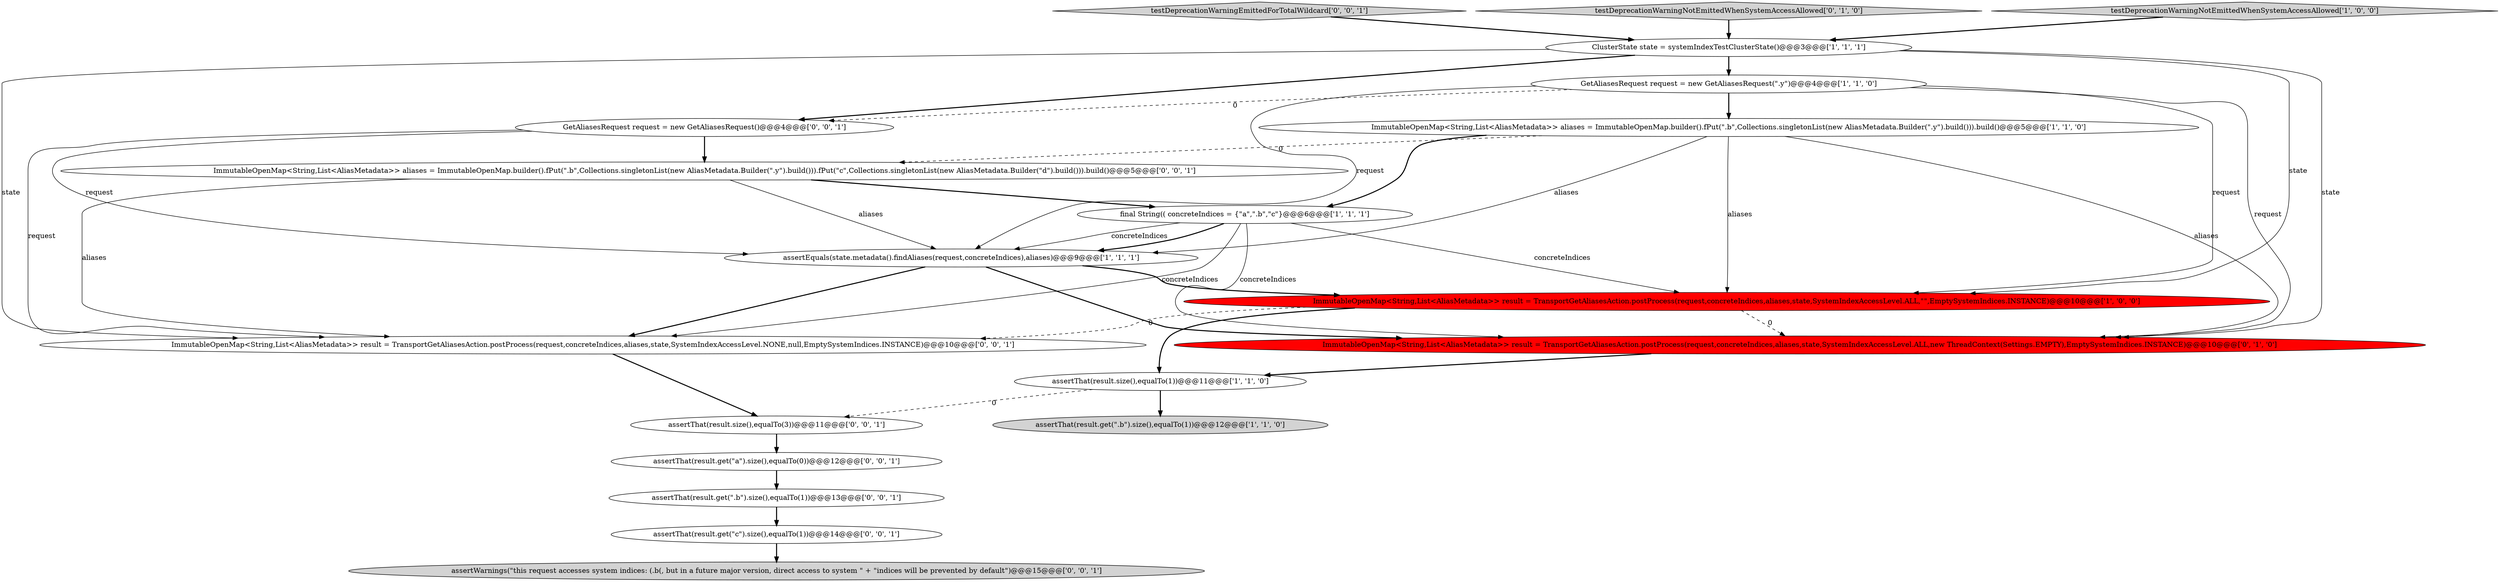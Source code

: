 digraph {
11 [style = filled, label = "testDeprecationWarningEmittedForTotalWildcard['0', '0', '1']", fillcolor = lightgray, shape = diamond image = "AAA0AAABBB3BBB"];
14 [style = filled, label = "ImmutableOpenMap<String,List<AliasMetadata>> result = TransportGetAliasesAction.postProcess(request,concreteIndices,aliases,state,SystemIndexAccessLevel.NONE,null,EmptySystemIndices.INSTANCE)@@@10@@@['0', '0', '1']", fillcolor = white, shape = ellipse image = "AAA0AAABBB3BBB"];
19 [style = filled, label = "assertThat(result.get(\"c\").size(),equalTo(1))@@@14@@@['0', '0', '1']", fillcolor = white, shape = ellipse image = "AAA0AAABBB3BBB"];
1 [style = filled, label = "assertThat(result.get(\".b\").size(),equalTo(1))@@@12@@@['1', '1', '0']", fillcolor = lightgray, shape = ellipse image = "AAA0AAABBB1BBB"];
12 [style = filled, label = "assertThat(result.size(),equalTo(3))@@@11@@@['0', '0', '1']", fillcolor = white, shape = ellipse image = "AAA0AAABBB3BBB"];
4 [style = filled, label = "ImmutableOpenMap<String,List<AliasMetadata>> result = TransportGetAliasesAction.postProcess(request,concreteIndices,aliases,state,SystemIndexAccessLevel.ALL,\"\",EmptySystemIndices.INSTANCE)@@@10@@@['1', '0', '0']", fillcolor = red, shape = ellipse image = "AAA1AAABBB1BBB"];
0 [style = filled, label = "assertEquals(state.metadata().findAliases(request,concreteIndices),aliases)@@@9@@@['1', '1', '1']", fillcolor = white, shape = ellipse image = "AAA0AAABBB1BBB"];
10 [style = filled, label = "testDeprecationWarningNotEmittedWhenSystemAccessAllowed['0', '1', '0']", fillcolor = lightgray, shape = diamond image = "AAA0AAABBB2BBB"];
16 [style = filled, label = "assertThat(result.get(\".b\").size(),equalTo(1))@@@13@@@['0', '0', '1']", fillcolor = white, shape = ellipse image = "AAA0AAABBB3BBB"];
17 [style = filled, label = "assertThat(result.get(\"a\").size(),equalTo(0))@@@12@@@['0', '0', '1']", fillcolor = white, shape = ellipse image = "AAA0AAABBB3BBB"];
5 [style = filled, label = "ClusterState state = systemIndexTestClusterState()@@@3@@@['1', '1', '1']", fillcolor = white, shape = ellipse image = "AAA0AAABBB1BBB"];
3 [style = filled, label = "assertThat(result.size(),equalTo(1))@@@11@@@['1', '1', '0']", fillcolor = white, shape = ellipse image = "AAA0AAABBB1BBB"];
7 [style = filled, label = "testDeprecationWarningNotEmittedWhenSystemAccessAllowed['1', '0', '0']", fillcolor = lightgray, shape = diamond image = "AAA0AAABBB1BBB"];
8 [style = filled, label = "ImmutableOpenMap<String,List<AliasMetadata>> aliases = ImmutableOpenMap.builder().fPut(\".b\",Collections.singletonList(new AliasMetadata.Builder(\".y\").build())).build()@@@5@@@['1', '1', '0']", fillcolor = white, shape = ellipse image = "AAA0AAABBB1BBB"];
15 [style = filled, label = "ImmutableOpenMap<String,List<AliasMetadata>> aliases = ImmutableOpenMap.builder().fPut(\".b\",Collections.singletonList(new AliasMetadata.Builder(\".y\").build())).fPut(\"c\",Collections.singletonList(new AliasMetadata.Builder(\"d\").build())).build()@@@5@@@['0', '0', '1']", fillcolor = white, shape = ellipse image = "AAA0AAABBB3BBB"];
13 [style = filled, label = "GetAliasesRequest request = new GetAliasesRequest()@@@4@@@['0', '0', '1']", fillcolor = white, shape = ellipse image = "AAA0AAABBB3BBB"];
18 [style = filled, label = "assertWarnings(\"this request accesses system indices: (.b(, but in a future major version, direct access to system \" + \"indices will be prevented by default\")@@@15@@@['0', '0', '1']", fillcolor = lightgray, shape = ellipse image = "AAA0AAABBB3BBB"];
2 [style = filled, label = "GetAliasesRequest request = new GetAliasesRequest(\".y\")@@@4@@@['1', '1', '0']", fillcolor = white, shape = ellipse image = "AAA0AAABBB1BBB"];
6 [style = filled, label = "final String(( concreteIndices = {\"a\",\".b\",\"c\"}@@@6@@@['1', '1', '1']", fillcolor = white, shape = ellipse image = "AAA0AAABBB1BBB"];
9 [style = filled, label = "ImmutableOpenMap<String,List<AliasMetadata>> result = TransportGetAliasesAction.postProcess(request,concreteIndices,aliases,state,SystemIndexAccessLevel.ALL,new ThreadContext(Settings.EMPTY),EmptySystemIndices.INSTANCE)@@@10@@@['0', '1', '0']", fillcolor = red, shape = ellipse image = "AAA1AAABBB2BBB"];
4->3 [style = bold, label=""];
0->9 [style = bold, label=""];
19->18 [style = bold, label=""];
15->0 [style = solid, label="aliases"];
3->1 [style = bold, label=""];
2->0 [style = solid, label="request"];
2->9 [style = solid, label="request"];
15->14 [style = solid, label="aliases"];
8->15 [style = dashed, label="0"];
12->17 [style = bold, label=""];
6->9 [style = solid, label="concreteIndices"];
8->6 [style = bold, label=""];
6->0 [style = bold, label=""];
15->6 [style = bold, label=""];
16->19 [style = bold, label=""];
8->0 [style = solid, label="aliases"];
4->9 [style = dashed, label="0"];
11->5 [style = bold, label=""];
5->2 [style = bold, label=""];
7->5 [style = bold, label=""];
0->14 [style = bold, label=""];
6->14 [style = solid, label="concreteIndices"];
10->5 [style = bold, label=""];
3->12 [style = dashed, label="0"];
5->4 [style = solid, label="state"];
0->4 [style = bold, label=""];
2->13 [style = dashed, label="0"];
5->13 [style = bold, label=""];
14->12 [style = bold, label=""];
8->9 [style = solid, label="aliases"];
9->3 [style = bold, label=""];
5->9 [style = solid, label="state"];
8->4 [style = solid, label="aliases"];
6->4 [style = solid, label="concreteIndices"];
4->14 [style = dashed, label="0"];
13->15 [style = bold, label=""];
6->0 [style = solid, label="concreteIndices"];
2->4 [style = solid, label="request"];
13->0 [style = solid, label="request"];
17->16 [style = bold, label=""];
2->8 [style = bold, label=""];
13->14 [style = solid, label="request"];
5->14 [style = solid, label="state"];
}
